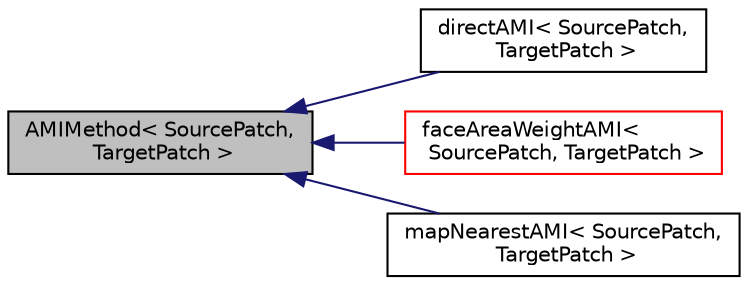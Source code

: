 digraph "AMIMethod&lt; SourcePatch, TargetPatch &gt;"
{
  bgcolor="transparent";
  edge [fontname="Helvetica",fontsize="10",labelfontname="Helvetica",labelfontsize="10"];
  node [fontname="Helvetica",fontsize="10",shape=record];
  rankdir="LR";
  Node1 [label="AMIMethod\< SourcePatch,\l TargetPatch \>",height=0.2,width=0.4,color="black", fillcolor="grey75", style="filled", fontcolor="black"];
  Node1 -> Node2 [dir="back",color="midnightblue",fontsize="10",style="solid",fontname="Helvetica"];
  Node2 [label="directAMI\< SourcePatch,\l TargetPatch \>",height=0.2,width=0.4,color="black",URL="$a00545.html",tooltip="Direct mapped Arbitrary Mesh Interface (AMI) method. "];
  Node1 -> Node3 [dir="back",color="midnightblue",fontsize="10",style="solid",fontname="Helvetica"];
  Node3 [label="faceAreaWeightAMI\<\l SourcePatch, TargetPatch \>",height=0.2,width=0.4,color="red",URL="$a00730.html",tooltip="Face area weighted Arbitrary Mesh Interface (AMI) method. "];
  Node1 -> Node4 [dir="back",color="midnightblue",fontsize="10",style="solid",fontname="Helvetica"];
  Node4 [label="mapNearestAMI\< SourcePatch,\l TargetPatch \>",height=0.2,width=0.4,color="black",URL="$a01446.html",tooltip="Nearest-mapping Arbitrary Mesh Interface (AMI) method. "];
}
